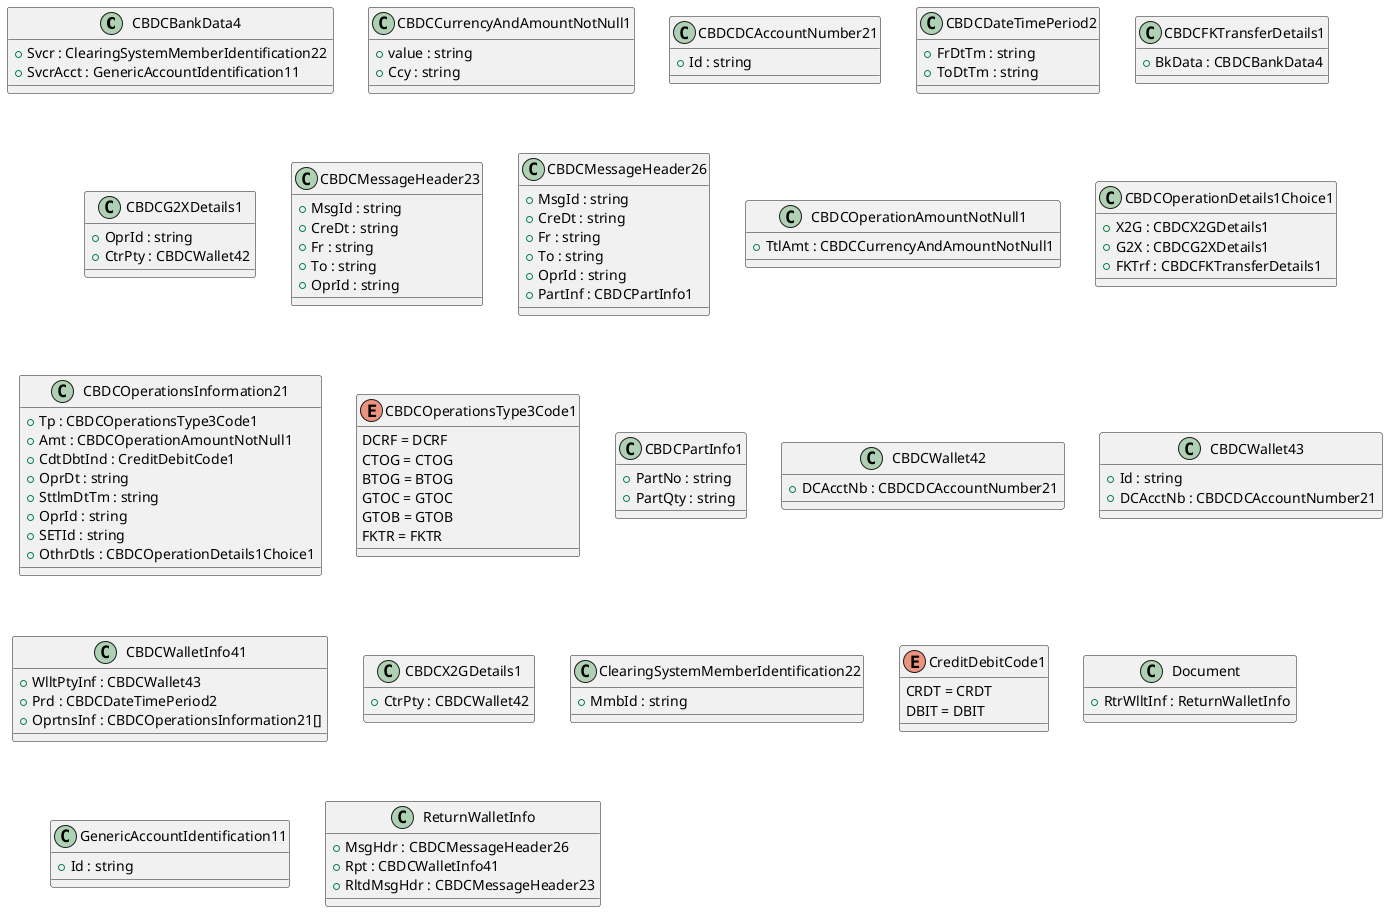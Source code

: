 @startuml

class CBDCBankData4 {
    +Svcr : ClearingSystemMemberIdentification22
    +SvcrAcct : GenericAccountIdentification11
}
class CBDCCurrencyAndAmountNotNull1 {
    +value : string
    +Ccy : string
}
class CBDCDCAccountNumber21 {
    +Id : string
}
class CBDCDateTimePeriod2 {
    +FrDtTm : string
    +ToDtTm : string
}
class CBDCFKTransferDetails1 {
    +BkData : CBDCBankData4
}
class CBDCG2XDetails1 {
    +OprId : string
    +CtrPty : CBDCWallet42
}
class CBDCMessageHeader23 {
    +MsgId : string
    +CreDt : string
    +Fr : string
    +To : string
    +OprId : string
}
class CBDCMessageHeader26 {
    +MsgId : string
    +CreDt : string
    +Fr : string
    +To : string
    +OprId : string
    +PartInf : CBDCPartInfo1
}
class CBDCOperationAmountNotNull1 {
    +TtlAmt : CBDCCurrencyAndAmountNotNull1
}
class CBDCOperationDetails1Choice1 {
    +X2G : CBDCX2GDetails1
    +G2X : CBDCG2XDetails1
    +FKTrf : CBDCFKTransferDetails1
}
class CBDCOperationsInformation21 {
    +Tp : CBDCOperationsType3Code1
    +Amt : CBDCOperationAmountNotNull1
    +CdtDbtInd : CreditDebitCode1
    +OprDt : string
    +SttlmDtTm : string
    +OprId : string
    +SETId : string
    +OthrDtls : CBDCOperationDetails1Choice1
}
enum CBDCOperationsType3Code1 {
    DCRF = DCRF
    CTOG = CTOG
    BTOG = BTOG
    GTOC = GTOC
    GTOB = GTOB
    FKTR = FKTR
}
class CBDCPartInfo1 {
    +PartNo : string
    +PartQty : string
}
class CBDCWallet42 {
    +DCAcctNb : CBDCDCAccountNumber21
}
class CBDCWallet43 {
    +Id : string
    +DCAcctNb : CBDCDCAccountNumber21
}
class CBDCWalletInfo41 {
    +WlltPtyInf : CBDCWallet43
    +Prd : CBDCDateTimePeriod2
    +OprtnsInf : CBDCOperationsInformation21[]
}
class CBDCX2GDetails1 {
    +CtrPty : CBDCWallet42
}
class ClearingSystemMemberIdentification22 {
    +MmbId : string
}
enum CreditDebitCode1 {
    CRDT = CRDT
    DBIT = DBIT
}
class Document {
    +RtrWlltInf : ReturnWalletInfo
}
class GenericAccountIdentification11 {
    +Id : string
}
class ReturnWalletInfo {
    +MsgHdr : CBDCMessageHeader26
    +Rpt : CBDCWalletInfo41
    +RltdMsgHdr : CBDCMessageHeader23
}

@enduml

